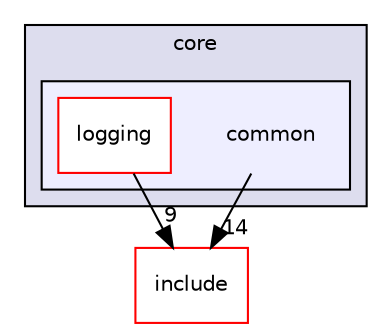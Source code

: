 digraph "onnxruntime/onnxruntime/core/common" {
  compound=true
  node [ fontsize="10", fontname="Helvetica"];
  edge [ labelfontsize="10", labelfontname="Helvetica"];
  subgraph clusterdir_d53f99a49d07d97f83b643cb8d6238c5 {
    graph [ bgcolor="#ddddee", pencolor="black", label="core" fontname="Helvetica", fontsize="10", URL="dir_d53f99a49d07d97f83b643cb8d6238c5.html"]
  subgraph clusterdir_f076573d92a781e267d0abe091aa4112 {
    graph [ bgcolor="#eeeeff", pencolor="black", label="" URL="dir_f076573d92a781e267d0abe091aa4112.html"];
    dir_f076573d92a781e267d0abe091aa4112 [shape=plaintext label="common"];
    dir_1f4c91770d7e35599dc08a95a87e8046 [shape=box label="logging" color="red" fillcolor="white" style="filled" URL="dir_1f4c91770d7e35599dc08a95a87e8046.html"];
  }
  }
  dir_f44f875884e6b767c5658db22ccaab42 [shape=box label="include" fillcolor="white" style="filled" color="red" URL="dir_f44f875884e6b767c5658db22ccaab42.html"];
  dir_f076573d92a781e267d0abe091aa4112->dir_f44f875884e6b767c5658db22ccaab42 [headlabel="14", labeldistance=1.5 headhref="dir_000029_000008.html"];
  dir_1f4c91770d7e35599dc08a95a87e8046->dir_f44f875884e6b767c5658db22ccaab42 [headlabel="9", labeldistance=1.5 headhref="dir_000030_000008.html"];
}
